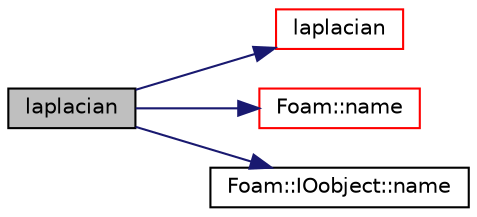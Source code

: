 digraph "laplacian"
{
  bgcolor="transparent";
  edge [fontname="Helvetica",fontsize="10",labelfontname="Helvetica",labelfontsize="10"];
  node [fontname="Helvetica",fontsize="10",shape=record];
  rankdir="LR";
  Node15178 [label="laplacian",height=0.2,width=0.4,color="black", fillcolor="grey75", style="filled", fontcolor="black"];
  Node15178 -> Node15179 [color="midnightblue",fontsize="10",style="solid",fontname="Helvetica"];
  Node15179 [label="laplacian",height=0.2,width=0.4,color="red",URL="$a21861.html#ac75bff389d0405149b204b0d7ac214cd"];
  Node15178 -> Node15232 [color="midnightblue",fontsize="10",style="solid",fontname="Helvetica"];
  Node15232 [label="Foam::name",height=0.2,width=0.4,color="red",URL="$a21851.html#adcb0df2bd4953cb6bb390272d8263c3a",tooltip="Return a string representation of a complex. "];
  Node15178 -> Node15235 [color="midnightblue",fontsize="10",style="solid",fontname="Helvetica"];
  Node15235 [label="Foam::IOobject::name",height=0.2,width=0.4,color="black",URL="$a27249.html#acc80e00a8ac919288fb55bd14cc88bf6",tooltip="Return name. "];
}
